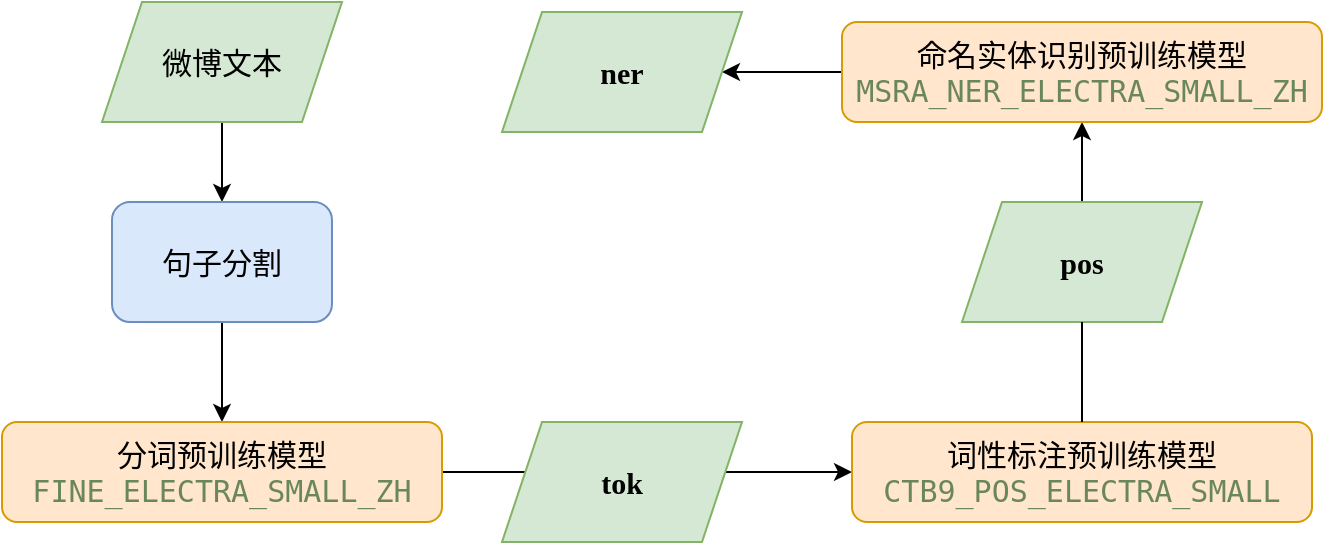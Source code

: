 <mxfile version="20.5.1" type="github">
  <diagram id="BzsRsrqjs1NMDmfFUNy9" name="第 1 页">
    <mxGraphModel dx="1209" dy="717" grid="1" gridSize="10" guides="1" tooltips="1" connect="1" arrows="1" fold="1" page="1" pageScale="1" pageWidth="827" pageHeight="1169" math="0" shadow="0">
      <root>
        <mxCell id="0" />
        <mxCell id="1" parent="0" />
        <mxCell id="Hrk_J9U5QhzSNQlvTTR2-6" style="edgeStyle=orthogonalEdgeStyle;rounded=0;orthogonalLoop=1;jettySize=auto;html=1;exitX=0.5;exitY=1;exitDx=0;exitDy=0;entryX=0.5;entryY=0;entryDx=0;entryDy=0;fontFamily=Times New Roman;" edge="1" parent="1" source="Hrk_J9U5QhzSNQlvTTR2-1" target="Hrk_J9U5QhzSNQlvTTR2-4">
          <mxGeometry relative="1" as="geometry" />
        </mxCell>
        <mxCell id="Hrk_J9U5QhzSNQlvTTR2-1" value="&lt;font style=&quot;font-size: 15px;&quot; face=&quot;Times New Roman&quot;&gt;微博文本&lt;/font&gt;" style="shape=parallelogram;perimeter=parallelogramPerimeter;whiteSpace=wrap;html=1;fixedSize=1;fillColor=#d5e8d4;strokeColor=#82b366;" vertex="1" parent="1">
          <mxGeometry x="140" y="140" width="120" height="60" as="geometry" />
        </mxCell>
        <mxCell id="Hrk_J9U5QhzSNQlvTTR2-7" style="edgeStyle=orthogonalEdgeStyle;rounded=0;orthogonalLoop=1;jettySize=auto;html=1;exitX=0.5;exitY=1;exitDx=0;exitDy=0;entryX=0.5;entryY=0;entryDx=0;entryDy=0;fontFamily=Times New Roman;" edge="1" parent="1" source="Hrk_J9U5QhzSNQlvTTR2-4" target="Hrk_J9U5QhzSNQlvTTR2-5">
          <mxGeometry relative="1" as="geometry" />
        </mxCell>
        <mxCell id="Hrk_J9U5QhzSNQlvTTR2-4" value="&lt;font style=&quot;font-size: 15px;&quot;&gt;句子分割&lt;/font&gt;" style="rounded=1;whiteSpace=wrap;html=1;fontFamily=Times New Roman;fillColor=#dae8fc;strokeColor=#6c8ebf;" vertex="1" parent="1">
          <mxGeometry x="145" y="240" width="110" height="60" as="geometry" />
        </mxCell>
        <mxCell id="Hrk_J9U5QhzSNQlvTTR2-11" style="edgeStyle=orthogonalEdgeStyle;rounded=0;orthogonalLoop=1;jettySize=auto;html=1;exitX=1;exitY=0.5;exitDx=0;exitDy=0;entryX=0;entryY=0.5;entryDx=0;entryDy=0;fontFamily=Times New Roman;" edge="1" parent="1" source="Hrk_J9U5QhzSNQlvTTR2-5" target="Hrk_J9U5QhzSNQlvTTR2-9">
          <mxGeometry relative="1" as="geometry">
            <Array as="points">
              <mxPoint x="320" y="375" />
              <mxPoint x="320" y="375" />
            </Array>
          </mxGeometry>
        </mxCell>
        <mxCell id="Hrk_J9U5QhzSNQlvTTR2-5" value="&lt;font style=&quot;font-size: 15px;&quot;&gt;分词预训练模型&lt;br&gt;&lt;span style=&quot;color: rgb(106, 135, 89); font-family: WordVisi_MSFontService, Consolas, Consolas_EmbeddedFont, Consolas_MSFontService, monospace; font-variant-ligatures: none; text-align: justify; -webkit-text-fill-color: rgb(106, 135, 89); -webkit-text-stroke-color: rgb(106, 135, 89); caret-color: rgb(106, 135, 89);&quot;&gt;FINE_ELECTRA_SMALL_ZH&lt;/span&gt;&lt;/font&gt;" style="rounded=1;whiteSpace=wrap;html=1;fontFamily=Times New Roman;fillColor=#ffe6cc;strokeColor=#d79b00;" vertex="1" parent="1">
          <mxGeometry x="90" y="350" width="220" height="50" as="geometry" />
        </mxCell>
        <mxCell id="Hrk_J9U5QhzSNQlvTTR2-20" style="edgeStyle=orthogonalEdgeStyle;rounded=0;orthogonalLoop=1;jettySize=auto;html=1;exitX=0.5;exitY=0;exitDx=0;exitDy=0;entryX=0.5;entryY=1;entryDx=0;entryDy=0;fontFamily=Times New Roman;startArrow=none;" edge="1" parent="1" source="Hrk_J9U5QhzSNQlvTTR2-26" target="Hrk_J9U5QhzSNQlvTTR2-10">
          <mxGeometry relative="1" as="geometry" />
        </mxCell>
        <mxCell id="Hrk_J9U5QhzSNQlvTTR2-9" value="&lt;font style=&quot;font-size: 15px;&quot;&gt;词性标注预训练模型&lt;br&gt;&lt;span style=&quot;color: rgb(106, 135, 89); font-family: WordVisi_MSFontService, Consolas, Consolas_EmbeddedFont, Consolas_MSFontService, monospace; font-variant-ligatures: none; text-align: justify; -webkit-text-fill-color: rgb(106, 135, 89); -webkit-text-stroke-color: rgb(106, 135, 89); caret-color: rgb(106, 135, 89);&quot;&gt;CTB9_POS_ELECTRA_SMALL&lt;/span&gt;&lt;/font&gt;" style="rounded=1;whiteSpace=wrap;html=1;fontFamily=Times New Roman;fillColor=#ffe6cc;strokeColor=#d79b00;" vertex="1" parent="1">
          <mxGeometry x="515" y="350" width="230" height="50" as="geometry" />
        </mxCell>
        <mxCell id="Hrk_J9U5QhzSNQlvTTR2-28" style="edgeStyle=orthogonalEdgeStyle;rounded=0;orthogonalLoop=1;jettySize=auto;html=1;exitX=0;exitY=0.5;exitDx=0;exitDy=0;fontFamily=Times New Roman;" edge="1" parent="1" source="Hrk_J9U5QhzSNQlvTTR2-10" target="Hrk_J9U5QhzSNQlvTTR2-19">
          <mxGeometry relative="1" as="geometry" />
        </mxCell>
        <mxCell id="Hrk_J9U5QhzSNQlvTTR2-10" value="&lt;font style=&quot;font-size: 15px;&quot;&gt;命名实体识别预训练模型&lt;br&gt;&lt;/font&gt;&lt;span style=&quot;color: rgb(106, 135, 89); font-family: WordVisi_MSFontService, Consolas, Consolas_EmbeddedFont, Consolas_MSFontService, monospace; font-variant-ligatures: none; text-align: justify; -webkit-text-fill-color: rgb(106, 135, 89); -webkit-text-stroke-color: rgb(106, 135, 89); caret-color: rgb(106, 135, 89); font-size: 15px;&quot;&gt;&lt;font style=&quot;font-size: 15px;&quot;&gt;MSRA_NER_ELECTRA_SMALL_ZH&lt;/font&gt;&lt;br&gt;&lt;/span&gt;" style="rounded=1;whiteSpace=wrap;html=1;fontFamily=Times New Roman;fillColor=#ffe6cc;strokeColor=#d79b00;" vertex="1" parent="1">
          <mxGeometry x="510" y="150" width="240" height="50" as="geometry" />
        </mxCell>
        <mxCell id="Hrk_J9U5QhzSNQlvTTR2-19" value="&lt;font style=&quot;font-size: 15px;&quot; face=&quot;Times New Roman&quot;&gt;&lt;b&gt;ner&lt;/b&gt;&lt;/font&gt;" style="shape=parallelogram;perimeter=parallelogramPerimeter;whiteSpace=wrap;html=1;fixedSize=1;fillColor=#d5e8d4;strokeColor=#82b366;" vertex="1" parent="1">
          <mxGeometry x="340" y="145" width="120" height="60" as="geometry" />
        </mxCell>
        <mxCell id="Hrk_J9U5QhzSNQlvTTR2-25" value="&lt;font style=&quot;font-size: 15px;&quot; face=&quot;Times New Roman&quot;&gt;&lt;b&gt;tok&lt;/b&gt;&lt;/font&gt;" style="shape=parallelogram;perimeter=parallelogramPerimeter;whiteSpace=wrap;html=1;fixedSize=1;fillColor=#d5e8d4;strokeColor=#82b366;" vertex="1" parent="1">
          <mxGeometry x="340" y="350" width="120" height="60" as="geometry" />
        </mxCell>
        <mxCell id="Hrk_J9U5QhzSNQlvTTR2-26" value="&lt;font size=&quot;1&quot; face=&quot;Times New Roman&quot;&gt;&lt;b style=&quot;font-size: 15px;&quot;&gt;pos&lt;/b&gt;&lt;/font&gt;" style="shape=parallelogram;perimeter=parallelogramPerimeter;whiteSpace=wrap;html=1;fixedSize=1;fillColor=#d5e8d4;strokeColor=#82b366;" vertex="1" parent="1">
          <mxGeometry x="570" y="240" width="120" height="60" as="geometry" />
        </mxCell>
        <mxCell id="Hrk_J9U5QhzSNQlvTTR2-27" value="" style="edgeStyle=orthogonalEdgeStyle;rounded=0;orthogonalLoop=1;jettySize=auto;html=1;exitX=0.5;exitY=0;exitDx=0;exitDy=0;entryX=0.5;entryY=1;entryDx=0;entryDy=0;fontFamily=Times New Roman;endArrow=none;" edge="1" parent="1" source="Hrk_J9U5QhzSNQlvTTR2-9" target="Hrk_J9U5QhzSNQlvTTR2-26">
          <mxGeometry relative="1" as="geometry">
            <mxPoint x="640" y="350" as="sourcePoint" />
            <mxPoint x="640" y="240" as="targetPoint" />
          </mxGeometry>
        </mxCell>
      </root>
    </mxGraphModel>
  </diagram>
</mxfile>
